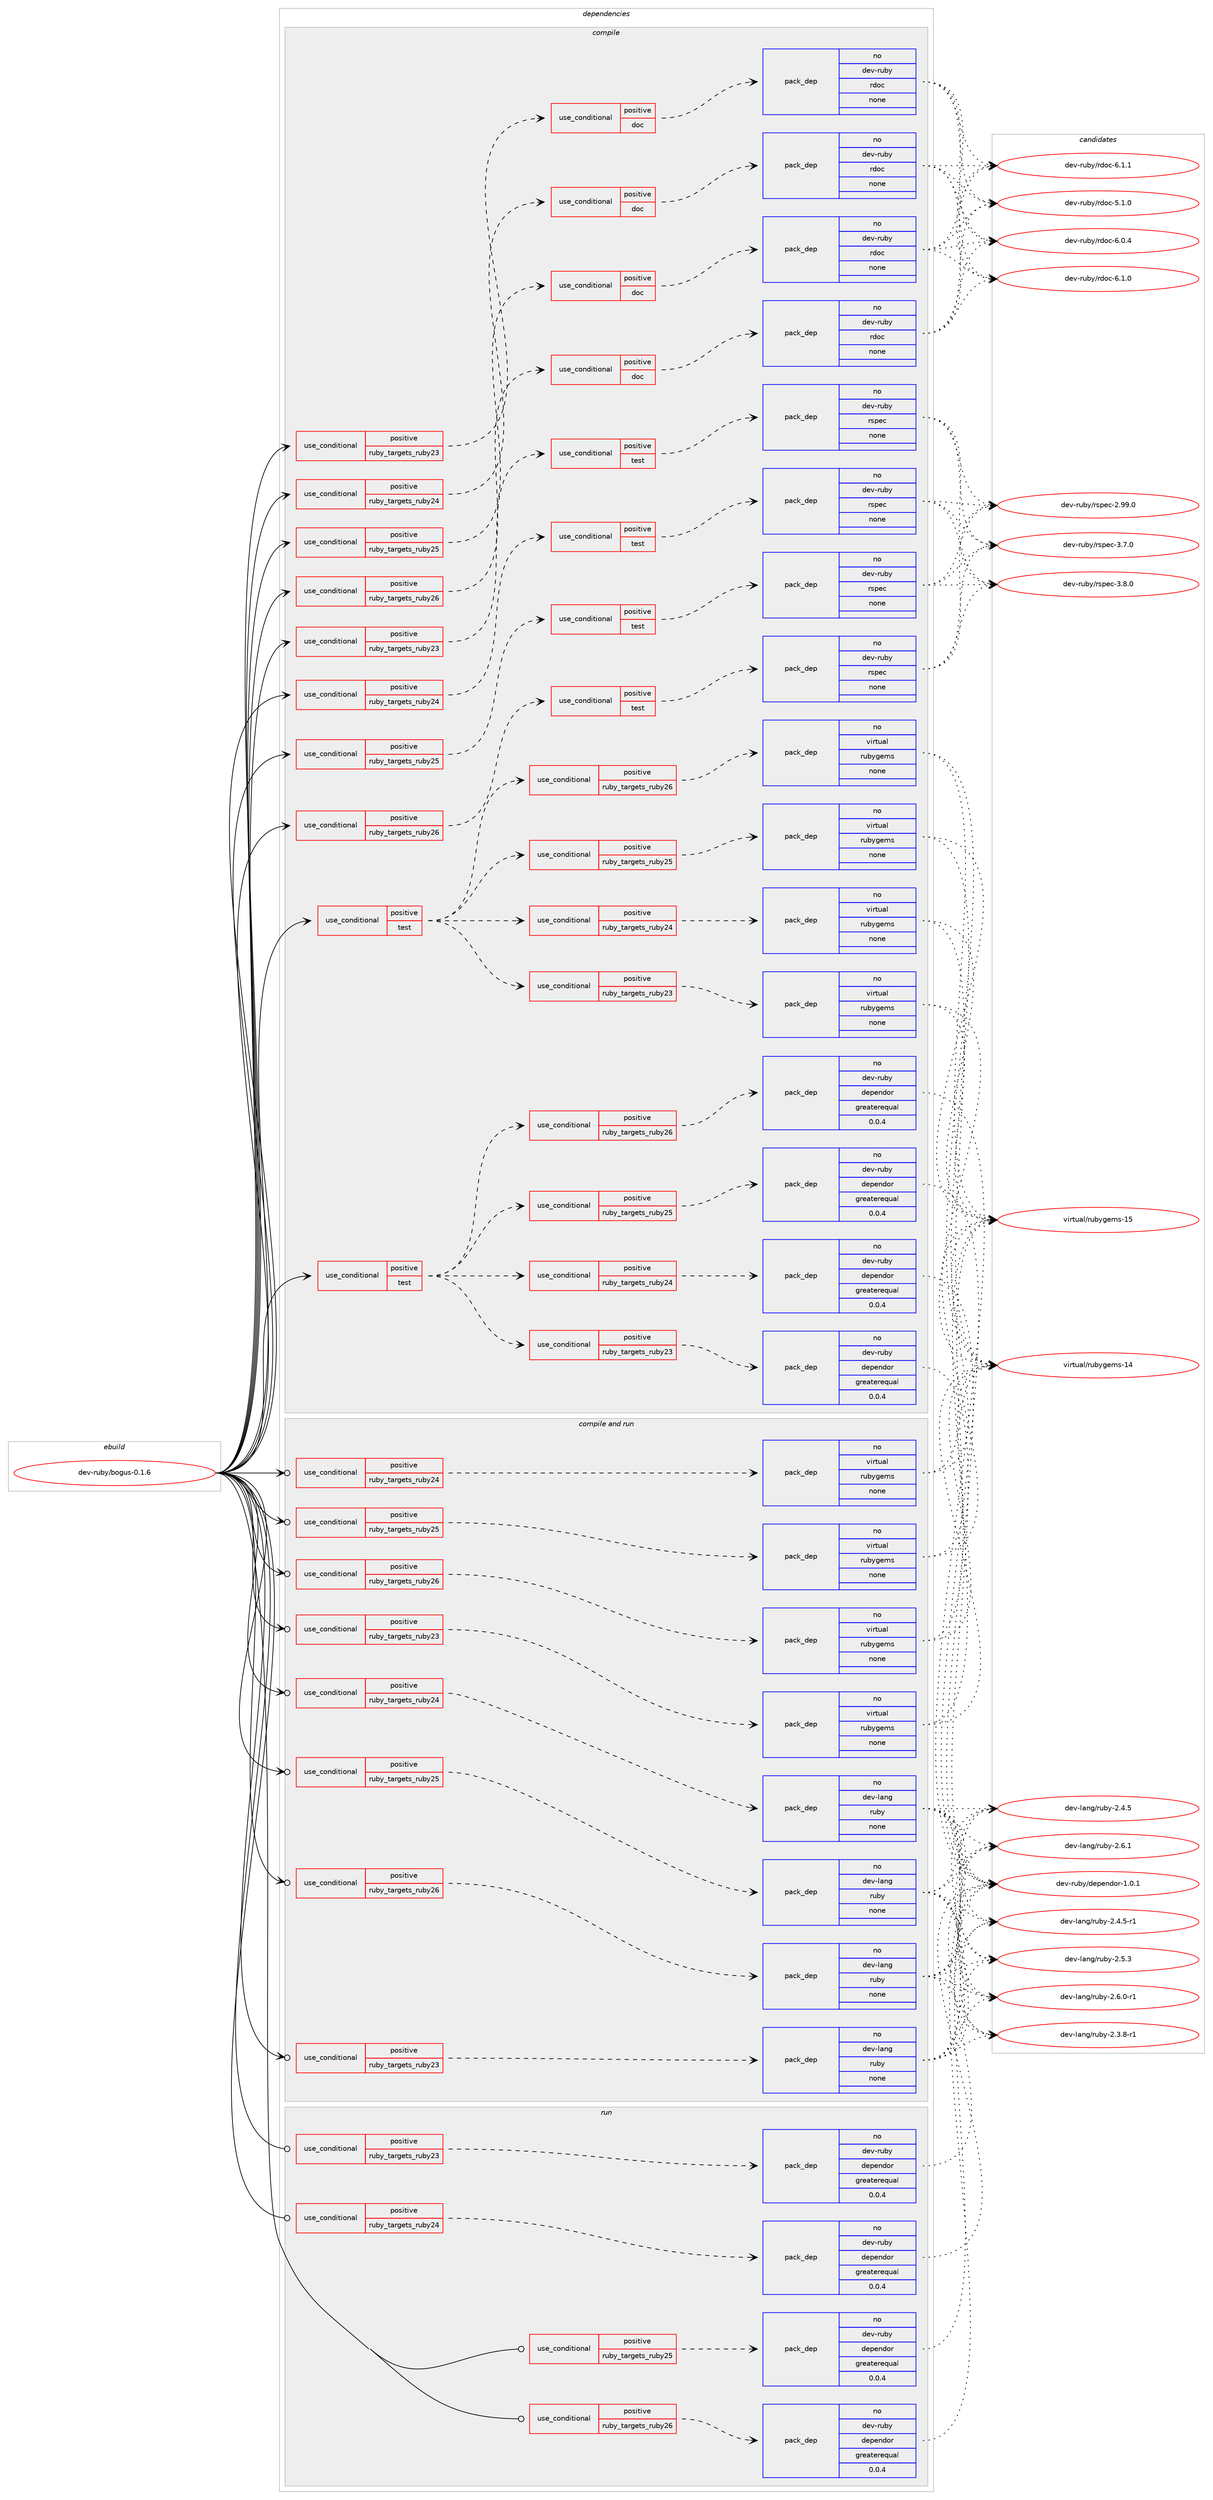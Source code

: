 digraph prolog {

# *************
# Graph options
# *************

newrank=true;
concentrate=true;
compound=true;
graph [rankdir=LR,fontname=Helvetica,fontsize=10,ranksep=1.5];#, ranksep=2.5, nodesep=0.2];
edge  [arrowhead=vee];
node  [fontname=Helvetica,fontsize=10];

# **********
# The ebuild
# **********

subgraph cluster_leftcol {
color=gray;
rank=same;
label=<<i>ebuild</i>>;
id [label="dev-ruby/bogus-0.1.6", color=red, width=4, href="../dev-ruby/bogus-0.1.6.svg"];
}

# ****************
# The dependencies
# ****************

subgraph cluster_midcol {
color=gray;
label=<<i>dependencies</i>>;
subgraph cluster_compile {
fillcolor="#eeeeee";
style=filled;
label=<<i>compile</i>>;
subgraph cond395078 {
dependency1484169 [label=<<TABLE BORDER="0" CELLBORDER="1" CELLSPACING="0" CELLPADDING="4"><TR><TD ROWSPAN="3" CELLPADDING="10">use_conditional</TD></TR><TR><TD>positive</TD></TR><TR><TD>ruby_targets_ruby23</TD></TR></TABLE>>, shape=none, color=red];
subgraph cond395079 {
dependency1484170 [label=<<TABLE BORDER="0" CELLBORDER="1" CELLSPACING="0" CELLPADDING="4"><TR><TD ROWSPAN="3" CELLPADDING="10">use_conditional</TD></TR><TR><TD>positive</TD></TR><TR><TD>doc</TD></TR></TABLE>>, shape=none, color=red];
subgraph pack1065659 {
dependency1484171 [label=<<TABLE BORDER="0" CELLBORDER="1" CELLSPACING="0" CELLPADDING="4" WIDTH="220"><TR><TD ROWSPAN="6" CELLPADDING="30">pack_dep</TD></TR><TR><TD WIDTH="110">no</TD></TR><TR><TD>dev-ruby</TD></TR><TR><TD>rdoc</TD></TR><TR><TD>none</TD></TR><TR><TD></TD></TR></TABLE>>, shape=none, color=blue];
}
dependency1484170:e -> dependency1484171:w [weight=20,style="dashed",arrowhead="vee"];
}
dependency1484169:e -> dependency1484170:w [weight=20,style="dashed",arrowhead="vee"];
}
id:e -> dependency1484169:w [weight=20,style="solid",arrowhead="vee"];
subgraph cond395080 {
dependency1484172 [label=<<TABLE BORDER="0" CELLBORDER="1" CELLSPACING="0" CELLPADDING="4"><TR><TD ROWSPAN="3" CELLPADDING="10">use_conditional</TD></TR><TR><TD>positive</TD></TR><TR><TD>ruby_targets_ruby23</TD></TR></TABLE>>, shape=none, color=red];
subgraph cond395081 {
dependency1484173 [label=<<TABLE BORDER="0" CELLBORDER="1" CELLSPACING="0" CELLPADDING="4"><TR><TD ROWSPAN="3" CELLPADDING="10">use_conditional</TD></TR><TR><TD>positive</TD></TR><TR><TD>test</TD></TR></TABLE>>, shape=none, color=red];
subgraph pack1065660 {
dependency1484174 [label=<<TABLE BORDER="0" CELLBORDER="1" CELLSPACING="0" CELLPADDING="4" WIDTH="220"><TR><TD ROWSPAN="6" CELLPADDING="30">pack_dep</TD></TR><TR><TD WIDTH="110">no</TD></TR><TR><TD>dev-ruby</TD></TR><TR><TD>rspec</TD></TR><TR><TD>none</TD></TR><TR><TD></TD></TR></TABLE>>, shape=none, color=blue];
}
dependency1484173:e -> dependency1484174:w [weight=20,style="dashed",arrowhead="vee"];
}
dependency1484172:e -> dependency1484173:w [weight=20,style="dashed",arrowhead="vee"];
}
id:e -> dependency1484172:w [weight=20,style="solid",arrowhead="vee"];
subgraph cond395082 {
dependency1484175 [label=<<TABLE BORDER="0" CELLBORDER="1" CELLSPACING="0" CELLPADDING="4"><TR><TD ROWSPAN="3" CELLPADDING="10">use_conditional</TD></TR><TR><TD>positive</TD></TR><TR><TD>ruby_targets_ruby24</TD></TR></TABLE>>, shape=none, color=red];
subgraph cond395083 {
dependency1484176 [label=<<TABLE BORDER="0" CELLBORDER="1" CELLSPACING="0" CELLPADDING="4"><TR><TD ROWSPAN="3" CELLPADDING="10">use_conditional</TD></TR><TR><TD>positive</TD></TR><TR><TD>doc</TD></TR></TABLE>>, shape=none, color=red];
subgraph pack1065661 {
dependency1484177 [label=<<TABLE BORDER="0" CELLBORDER="1" CELLSPACING="0" CELLPADDING="4" WIDTH="220"><TR><TD ROWSPAN="6" CELLPADDING="30">pack_dep</TD></TR><TR><TD WIDTH="110">no</TD></TR><TR><TD>dev-ruby</TD></TR><TR><TD>rdoc</TD></TR><TR><TD>none</TD></TR><TR><TD></TD></TR></TABLE>>, shape=none, color=blue];
}
dependency1484176:e -> dependency1484177:w [weight=20,style="dashed",arrowhead="vee"];
}
dependency1484175:e -> dependency1484176:w [weight=20,style="dashed",arrowhead="vee"];
}
id:e -> dependency1484175:w [weight=20,style="solid",arrowhead="vee"];
subgraph cond395084 {
dependency1484178 [label=<<TABLE BORDER="0" CELLBORDER="1" CELLSPACING="0" CELLPADDING="4"><TR><TD ROWSPAN="3" CELLPADDING="10">use_conditional</TD></TR><TR><TD>positive</TD></TR><TR><TD>ruby_targets_ruby24</TD></TR></TABLE>>, shape=none, color=red];
subgraph cond395085 {
dependency1484179 [label=<<TABLE BORDER="0" CELLBORDER="1" CELLSPACING="0" CELLPADDING="4"><TR><TD ROWSPAN="3" CELLPADDING="10">use_conditional</TD></TR><TR><TD>positive</TD></TR><TR><TD>test</TD></TR></TABLE>>, shape=none, color=red];
subgraph pack1065662 {
dependency1484180 [label=<<TABLE BORDER="0" CELLBORDER="1" CELLSPACING="0" CELLPADDING="4" WIDTH="220"><TR><TD ROWSPAN="6" CELLPADDING="30">pack_dep</TD></TR><TR><TD WIDTH="110">no</TD></TR><TR><TD>dev-ruby</TD></TR><TR><TD>rspec</TD></TR><TR><TD>none</TD></TR><TR><TD></TD></TR></TABLE>>, shape=none, color=blue];
}
dependency1484179:e -> dependency1484180:w [weight=20,style="dashed",arrowhead="vee"];
}
dependency1484178:e -> dependency1484179:w [weight=20,style="dashed",arrowhead="vee"];
}
id:e -> dependency1484178:w [weight=20,style="solid",arrowhead="vee"];
subgraph cond395086 {
dependency1484181 [label=<<TABLE BORDER="0" CELLBORDER="1" CELLSPACING="0" CELLPADDING="4"><TR><TD ROWSPAN="3" CELLPADDING="10">use_conditional</TD></TR><TR><TD>positive</TD></TR><TR><TD>ruby_targets_ruby25</TD></TR></TABLE>>, shape=none, color=red];
subgraph cond395087 {
dependency1484182 [label=<<TABLE BORDER="0" CELLBORDER="1" CELLSPACING="0" CELLPADDING="4"><TR><TD ROWSPAN="3" CELLPADDING="10">use_conditional</TD></TR><TR><TD>positive</TD></TR><TR><TD>doc</TD></TR></TABLE>>, shape=none, color=red];
subgraph pack1065663 {
dependency1484183 [label=<<TABLE BORDER="0" CELLBORDER="1" CELLSPACING="0" CELLPADDING="4" WIDTH="220"><TR><TD ROWSPAN="6" CELLPADDING="30">pack_dep</TD></TR><TR><TD WIDTH="110">no</TD></TR><TR><TD>dev-ruby</TD></TR><TR><TD>rdoc</TD></TR><TR><TD>none</TD></TR><TR><TD></TD></TR></TABLE>>, shape=none, color=blue];
}
dependency1484182:e -> dependency1484183:w [weight=20,style="dashed",arrowhead="vee"];
}
dependency1484181:e -> dependency1484182:w [weight=20,style="dashed",arrowhead="vee"];
}
id:e -> dependency1484181:w [weight=20,style="solid",arrowhead="vee"];
subgraph cond395088 {
dependency1484184 [label=<<TABLE BORDER="0" CELLBORDER="1" CELLSPACING="0" CELLPADDING="4"><TR><TD ROWSPAN="3" CELLPADDING="10">use_conditional</TD></TR><TR><TD>positive</TD></TR><TR><TD>ruby_targets_ruby25</TD></TR></TABLE>>, shape=none, color=red];
subgraph cond395089 {
dependency1484185 [label=<<TABLE BORDER="0" CELLBORDER="1" CELLSPACING="0" CELLPADDING="4"><TR><TD ROWSPAN="3" CELLPADDING="10">use_conditional</TD></TR><TR><TD>positive</TD></TR><TR><TD>test</TD></TR></TABLE>>, shape=none, color=red];
subgraph pack1065664 {
dependency1484186 [label=<<TABLE BORDER="0" CELLBORDER="1" CELLSPACING="0" CELLPADDING="4" WIDTH="220"><TR><TD ROWSPAN="6" CELLPADDING="30">pack_dep</TD></TR><TR><TD WIDTH="110">no</TD></TR><TR><TD>dev-ruby</TD></TR><TR><TD>rspec</TD></TR><TR><TD>none</TD></TR><TR><TD></TD></TR></TABLE>>, shape=none, color=blue];
}
dependency1484185:e -> dependency1484186:w [weight=20,style="dashed",arrowhead="vee"];
}
dependency1484184:e -> dependency1484185:w [weight=20,style="dashed",arrowhead="vee"];
}
id:e -> dependency1484184:w [weight=20,style="solid",arrowhead="vee"];
subgraph cond395090 {
dependency1484187 [label=<<TABLE BORDER="0" CELLBORDER="1" CELLSPACING="0" CELLPADDING="4"><TR><TD ROWSPAN="3" CELLPADDING="10">use_conditional</TD></TR><TR><TD>positive</TD></TR><TR><TD>ruby_targets_ruby26</TD></TR></TABLE>>, shape=none, color=red];
subgraph cond395091 {
dependency1484188 [label=<<TABLE BORDER="0" CELLBORDER="1" CELLSPACING="0" CELLPADDING="4"><TR><TD ROWSPAN="3" CELLPADDING="10">use_conditional</TD></TR><TR><TD>positive</TD></TR><TR><TD>doc</TD></TR></TABLE>>, shape=none, color=red];
subgraph pack1065665 {
dependency1484189 [label=<<TABLE BORDER="0" CELLBORDER="1" CELLSPACING="0" CELLPADDING="4" WIDTH="220"><TR><TD ROWSPAN="6" CELLPADDING="30">pack_dep</TD></TR><TR><TD WIDTH="110">no</TD></TR><TR><TD>dev-ruby</TD></TR><TR><TD>rdoc</TD></TR><TR><TD>none</TD></TR><TR><TD></TD></TR></TABLE>>, shape=none, color=blue];
}
dependency1484188:e -> dependency1484189:w [weight=20,style="dashed",arrowhead="vee"];
}
dependency1484187:e -> dependency1484188:w [weight=20,style="dashed",arrowhead="vee"];
}
id:e -> dependency1484187:w [weight=20,style="solid",arrowhead="vee"];
subgraph cond395092 {
dependency1484190 [label=<<TABLE BORDER="0" CELLBORDER="1" CELLSPACING="0" CELLPADDING="4"><TR><TD ROWSPAN="3" CELLPADDING="10">use_conditional</TD></TR><TR><TD>positive</TD></TR><TR><TD>ruby_targets_ruby26</TD></TR></TABLE>>, shape=none, color=red];
subgraph cond395093 {
dependency1484191 [label=<<TABLE BORDER="0" CELLBORDER="1" CELLSPACING="0" CELLPADDING="4"><TR><TD ROWSPAN="3" CELLPADDING="10">use_conditional</TD></TR><TR><TD>positive</TD></TR><TR><TD>test</TD></TR></TABLE>>, shape=none, color=red];
subgraph pack1065666 {
dependency1484192 [label=<<TABLE BORDER="0" CELLBORDER="1" CELLSPACING="0" CELLPADDING="4" WIDTH="220"><TR><TD ROWSPAN="6" CELLPADDING="30">pack_dep</TD></TR><TR><TD WIDTH="110">no</TD></TR><TR><TD>dev-ruby</TD></TR><TR><TD>rspec</TD></TR><TR><TD>none</TD></TR><TR><TD></TD></TR></TABLE>>, shape=none, color=blue];
}
dependency1484191:e -> dependency1484192:w [weight=20,style="dashed",arrowhead="vee"];
}
dependency1484190:e -> dependency1484191:w [weight=20,style="dashed",arrowhead="vee"];
}
id:e -> dependency1484190:w [weight=20,style="solid",arrowhead="vee"];
subgraph cond395094 {
dependency1484193 [label=<<TABLE BORDER="0" CELLBORDER="1" CELLSPACING="0" CELLPADDING="4"><TR><TD ROWSPAN="3" CELLPADDING="10">use_conditional</TD></TR><TR><TD>positive</TD></TR><TR><TD>test</TD></TR></TABLE>>, shape=none, color=red];
subgraph cond395095 {
dependency1484194 [label=<<TABLE BORDER="0" CELLBORDER="1" CELLSPACING="0" CELLPADDING="4"><TR><TD ROWSPAN="3" CELLPADDING="10">use_conditional</TD></TR><TR><TD>positive</TD></TR><TR><TD>ruby_targets_ruby23</TD></TR></TABLE>>, shape=none, color=red];
subgraph pack1065667 {
dependency1484195 [label=<<TABLE BORDER="0" CELLBORDER="1" CELLSPACING="0" CELLPADDING="4" WIDTH="220"><TR><TD ROWSPAN="6" CELLPADDING="30">pack_dep</TD></TR><TR><TD WIDTH="110">no</TD></TR><TR><TD>dev-ruby</TD></TR><TR><TD>dependor</TD></TR><TR><TD>greaterequal</TD></TR><TR><TD>0.0.4</TD></TR></TABLE>>, shape=none, color=blue];
}
dependency1484194:e -> dependency1484195:w [weight=20,style="dashed",arrowhead="vee"];
}
dependency1484193:e -> dependency1484194:w [weight=20,style="dashed",arrowhead="vee"];
subgraph cond395096 {
dependency1484196 [label=<<TABLE BORDER="0" CELLBORDER="1" CELLSPACING="0" CELLPADDING="4"><TR><TD ROWSPAN="3" CELLPADDING="10">use_conditional</TD></TR><TR><TD>positive</TD></TR><TR><TD>ruby_targets_ruby24</TD></TR></TABLE>>, shape=none, color=red];
subgraph pack1065668 {
dependency1484197 [label=<<TABLE BORDER="0" CELLBORDER="1" CELLSPACING="0" CELLPADDING="4" WIDTH="220"><TR><TD ROWSPAN="6" CELLPADDING="30">pack_dep</TD></TR><TR><TD WIDTH="110">no</TD></TR><TR><TD>dev-ruby</TD></TR><TR><TD>dependor</TD></TR><TR><TD>greaterequal</TD></TR><TR><TD>0.0.4</TD></TR></TABLE>>, shape=none, color=blue];
}
dependency1484196:e -> dependency1484197:w [weight=20,style="dashed",arrowhead="vee"];
}
dependency1484193:e -> dependency1484196:w [weight=20,style="dashed",arrowhead="vee"];
subgraph cond395097 {
dependency1484198 [label=<<TABLE BORDER="0" CELLBORDER="1" CELLSPACING="0" CELLPADDING="4"><TR><TD ROWSPAN="3" CELLPADDING="10">use_conditional</TD></TR><TR><TD>positive</TD></TR><TR><TD>ruby_targets_ruby25</TD></TR></TABLE>>, shape=none, color=red];
subgraph pack1065669 {
dependency1484199 [label=<<TABLE BORDER="0" CELLBORDER="1" CELLSPACING="0" CELLPADDING="4" WIDTH="220"><TR><TD ROWSPAN="6" CELLPADDING="30">pack_dep</TD></TR><TR><TD WIDTH="110">no</TD></TR><TR><TD>dev-ruby</TD></TR><TR><TD>dependor</TD></TR><TR><TD>greaterequal</TD></TR><TR><TD>0.0.4</TD></TR></TABLE>>, shape=none, color=blue];
}
dependency1484198:e -> dependency1484199:w [weight=20,style="dashed",arrowhead="vee"];
}
dependency1484193:e -> dependency1484198:w [weight=20,style="dashed",arrowhead="vee"];
subgraph cond395098 {
dependency1484200 [label=<<TABLE BORDER="0" CELLBORDER="1" CELLSPACING="0" CELLPADDING="4"><TR><TD ROWSPAN="3" CELLPADDING="10">use_conditional</TD></TR><TR><TD>positive</TD></TR><TR><TD>ruby_targets_ruby26</TD></TR></TABLE>>, shape=none, color=red];
subgraph pack1065670 {
dependency1484201 [label=<<TABLE BORDER="0" CELLBORDER="1" CELLSPACING="0" CELLPADDING="4" WIDTH="220"><TR><TD ROWSPAN="6" CELLPADDING="30">pack_dep</TD></TR><TR><TD WIDTH="110">no</TD></TR><TR><TD>dev-ruby</TD></TR><TR><TD>dependor</TD></TR><TR><TD>greaterequal</TD></TR><TR><TD>0.0.4</TD></TR></TABLE>>, shape=none, color=blue];
}
dependency1484200:e -> dependency1484201:w [weight=20,style="dashed",arrowhead="vee"];
}
dependency1484193:e -> dependency1484200:w [weight=20,style="dashed",arrowhead="vee"];
}
id:e -> dependency1484193:w [weight=20,style="solid",arrowhead="vee"];
subgraph cond395099 {
dependency1484202 [label=<<TABLE BORDER="0" CELLBORDER="1" CELLSPACING="0" CELLPADDING="4"><TR><TD ROWSPAN="3" CELLPADDING="10">use_conditional</TD></TR><TR><TD>positive</TD></TR><TR><TD>test</TD></TR></TABLE>>, shape=none, color=red];
subgraph cond395100 {
dependency1484203 [label=<<TABLE BORDER="0" CELLBORDER="1" CELLSPACING="0" CELLPADDING="4"><TR><TD ROWSPAN="3" CELLPADDING="10">use_conditional</TD></TR><TR><TD>positive</TD></TR><TR><TD>ruby_targets_ruby23</TD></TR></TABLE>>, shape=none, color=red];
subgraph pack1065671 {
dependency1484204 [label=<<TABLE BORDER="0" CELLBORDER="1" CELLSPACING="0" CELLPADDING="4" WIDTH="220"><TR><TD ROWSPAN="6" CELLPADDING="30">pack_dep</TD></TR><TR><TD WIDTH="110">no</TD></TR><TR><TD>virtual</TD></TR><TR><TD>rubygems</TD></TR><TR><TD>none</TD></TR><TR><TD></TD></TR></TABLE>>, shape=none, color=blue];
}
dependency1484203:e -> dependency1484204:w [weight=20,style="dashed",arrowhead="vee"];
}
dependency1484202:e -> dependency1484203:w [weight=20,style="dashed",arrowhead="vee"];
subgraph cond395101 {
dependency1484205 [label=<<TABLE BORDER="0" CELLBORDER="1" CELLSPACING="0" CELLPADDING="4"><TR><TD ROWSPAN="3" CELLPADDING="10">use_conditional</TD></TR><TR><TD>positive</TD></TR><TR><TD>ruby_targets_ruby24</TD></TR></TABLE>>, shape=none, color=red];
subgraph pack1065672 {
dependency1484206 [label=<<TABLE BORDER="0" CELLBORDER="1" CELLSPACING="0" CELLPADDING="4" WIDTH="220"><TR><TD ROWSPAN="6" CELLPADDING="30">pack_dep</TD></TR><TR><TD WIDTH="110">no</TD></TR><TR><TD>virtual</TD></TR><TR><TD>rubygems</TD></TR><TR><TD>none</TD></TR><TR><TD></TD></TR></TABLE>>, shape=none, color=blue];
}
dependency1484205:e -> dependency1484206:w [weight=20,style="dashed",arrowhead="vee"];
}
dependency1484202:e -> dependency1484205:w [weight=20,style="dashed",arrowhead="vee"];
subgraph cond395102 {
dependency1484207 [label=<<TABLE BORDER="0" CELLBORDER="1" CELLSPACING="0" CELLPADDING="4"><TR><TD ROWSPAN="3" CELLPADDING="10">use_conditional</TD></TR><TR><TD>positive</TD></TR><TR><TD>ruby_targets_ruby25</TD></TR></TABLE>>, shape=none, color=red];
subgraph pack1065673 {
dependency1484208 [label=<<TABLE BORDER="0" CELLBORDER="1" CELLSPACING="0" CELLPADDING="4" WIDTH="220"><TR><TD ROWSPAN="6" CELLPADDING="30">pack_dep</TD></TR><TR><TD WIDTH="110">no</TD></TR><TR><TD>virtual</TD></TR><TR><TD>rubygems</TD></TR><TR><TD>none</TD></TR><TR><TD></TD></TR></TABLE>>, shape=none, color=blue];
}
dependency1484207:e -> dependency1484208:w [weight=20,style="dashed",arrowhead="vee"];
}
dependency1484202:e -> dependency1484207:w [weight=20,style="dashed",arrowhead="vee"];
subgraph cond395103 {
dependency1484209 [label=<<TABLE BORDER="0" CELLBORDER="1" CELLSPACING="0" CELLPADDING="4"><TR><TD ROWSPAN="3" CELLPADDING="10">use_conditional</TD></TR><TR><TD>positive</TD></TR><TR><TD>ruby_targets_ruby26</TD></TR></TABLE>>, shape=none, color=red];
subgraph pack1065674 {
dependency1484210 [label=<<TABLE BORDER="0" CELLBORDER="1" CELLSPACING="0" CELLPADDING="4" WIDTH="220"><TR><TD ROWSPAN="6" CELLPADDING="30">pack_dep</TD></TR><TR><TD WIDTH="110">no</TD></TR><TR><TD>virtual</TD></TR><TR><TD>rubygems</TD></TR><TR><TD>none</TD></TR><TR><TD></TD></TR></TABLE>>, shape=none, color=blue];
}
dependency1484209:e -> dependency1484210:w [weight=20,style="dashed",arrowhead="vee"];
}
dependency1484202:e -> dependency1484209:w [weight=20,style="dashed",arrowhead="vee"];
}
id:e -> dependency1484202:w [weight=20,style="solid",arrowhead="vee"];
}
subgraph cluster_compileandrun {
fillcolor="#eeeeee";
style=filled;
label=<<i>compile and run</i>>;
subgraph cond395104 {
dependency1484211 [label=<<TABLE BORDER="0" CELLBORDER="1" CELLSPACING="0" CELLPADDING="4"><TR><TD ROWSPAN="3" CELLPADDING="10">use_conditional</TD></TR><TR><TD>positive</TD></TR><TR><TD>ruby_targets_ruby23</TD></TR></TABLE>>, shape=none, color=red];
subgraph pack1065675 {
dependency1484212 [label=<<TABLE BORDER="0" CELLBORDER="1" CELLSPACING="0" CELLPADDING="4" WIDTH="220"><TR><TD ROWSPAN="6" CELLPADDING="30">pack_dep</TD></TR><TR><TD WIDTH="110">no</TD></TR><TR><TD>dev-lang</TD></TR><TR><TD>ruby</TD></TR><TR><TD>none</TD></TR><TR><TD></TD></TR></TABLE>>, shape=none, color=blue];
}
dependency1484211:e -> dependency1484212:w [weight=20,style="dashed",arrowhead="vee"];
}
id:e -> dependency1484211:w [weight=20,style="solid",arrowhead="odotvee"];
subgraph cond395105 {
dependency1484213 [label=<<TABLE BORDER="0" CELLBORDER="1" CELLSPACING="0" CELLPADDING="4"><TR><TD ROWSPAN="3" CELLPADDING="10">use_conditional</TD></TR><TR><TD>positive</TD></TR><TR><TD>ruby_targets_ruby23</TD></TR></TABLE>>, shape=none, color=red];
subgraph pack1065676 {
dependency1484214 [label=<<TABLE BORDER="0" CELLBORDER="1" CELLSPACING="0" CELLPADDING="4" WIDTH="220"><TR><TD ROWSPAN="6" CELLPADDING="30">pack_dep</TD></TR><TR><TD WIDTH="110">no</TD></TR><TR><TD>virtual</TD></TR><TR><TD>rubygems</TD></TR><TR><TD>none</TD></TR><TR><TD></TD></TR></TABLE>>, shape=none, color=blue];
}
dependency1484213:e -> dependency1484214:w [weight=20,style="dashed",arrowhead="vee"];
}
id:e -> dependency1484213:w [weight=20,style="solid",arrowhead="odotvee"];
subgraph cond395106 {
dependency1484215 [label=<<TABLE BORDER="0" CELLBORDER="1" CELLSPACING="0" CELLPADDING="4"><TR><TD ROWSPAN="3" CELLPADDING="10">use_conditional</TD></TR><TR><TD>positive</TD></TR><TR><TD>ruby_targets_ruby24</TD></TR></TABLE>>, shape=none, color=red];
subgraph pack1065677 {
dependency1484216 [label=<<TABLE BORDER="0" CELLBORDER="1" CELLSPACING="0" CELLPADDING="4" WIDTH="220"><TR><TD ROWSPAN="6" CELLPADDING="30">pack_dep</TD></TR><TR><TD WIDTH="110">no</TD></TR><TR><TD>dev-lang</TD></TR><TR><TD>ruby</TD></TR><TR><TD>none</TD></TR><TR><TD></TD></TR></TABLE>>, shape=none, color=blue];
}
dependency1484215:e -> dependency1484216:w [weight=20,style="dashed",arrowhead="vee"];
}
id:e -> dependency1484215:w [weight=20,style="solid",arrowhead="odotvee"];
subgraph cond395107 {
dependency1484217 [label=<<TABLE BORDER="0" CELLBORDER="1" CELLSPACING="0" CELLPADDING="4"><TR><TD ROWSPAN="3" CELLPADDING="10">use_conditional</TD></TR><TR><TD>positive</TD></TR><TR><TD>ruby_targets_ruby24</TD></TR></TABLE>>, shape=none, color=red];
subgraph pack1065678 {
dependency1484218 [label=<<TABLE BORDER="0" CELLBORDER="1" CELLSPACING="0" CELLPADDING="4" WIDTH="220"><TR><TD ROWSPAN="6" CELLPADDING="30">pack_dep</TD></TR><TR><TD WIDTH="110">no</TD></TR><TR><TD>virtual</TD></TR><TR><TD>rubygems</TD></TR><TR><TD>none</TD></TR><TR><TD></TD></TR></TABLE>>, shape=none, color=blue];
}
dependency1484217:e -> dependency1484218:w [weight=20,style="dashed",arrowhead="vee"];
}
id:e -> dependency1484217:w [weight=20,style="solid",arrowhead="odotvee"];
subgraph cond395108 {
dependency1484219 [label=<<TABLE BORDER="0" CELLBORDER="1" CELLSPACING="0" CELLPADDING="4"><TR><TD ROWSPAN="3" CELLPADDING="10">use_conditional</TD></TR><TR><TD>positive</TD></TR><TR><TD>ruby_targets_ruby25</TD></TR></TABLE>>, shape=none, color=red];
subgraph pack1065679 {
dependency1484220 [label=<<TABLE BORDER="0" CELLBORDER="1" CELLSPACING="0" CELLPADDING="4" WIDTH="220"><TR><TD ROWSPAN="6" CELLPADDING="30">pack_dep</TD></TR><TR><TD WIDTH="110">no</TD></TR><TR><TD>dev-lang</TD></TR><TR><TD>ruby</TD></TR><TR><TD>none</TD></TR><TR><TD></TD></TR></TABLE>>, shape=none, color=blue];
}
dependency1484219:e -> dependency1484220:w [weight=20,style="dashed",arrowhead="vee"];
}
id:e -> dependency1484219:w [weight=20,style="solid",arrowhead="odotvee"];
subgraph cond395109 {
dependency1484221 [label=<<TABLE BORDER="0" CELLBORDER="1" CELLSPACING="0" CELLPADDING="4"><TR><TD ROWSPAN="3" CELLPADDING="10">use_conditional</TD></TR><TR><TD>positive</TD></TR><TR><TD>ruby_targets_ruby25</TD></TR></TABLE>>, shape=none, color=red];
subgraph pack1065680 {
dependency1484222 [label=<<TABLE BORDER="0" CELLBORDER="1" CELLSPACING="0" CELLPADDING="4" WIDTH="220"><TR><TD ROWSPAN="6" CELLPADDING="30">pack_dep</TD></TR><TR><TD WIDTH="110">no</TD></TR><TR><TD>virtual</TD></TR><TR><TD>rubygems</TD></TR><TR><TD>none</TD></TR><TR><TD></TD></TR></TABLE>>, shape=none, color=blue];
}
dependency1484221:e -> dependency1484222:w [weight=20,style="dashed",arrowhead="vee"];
}
id:e -> dependency1484221:w [weight=20,style="solid",arrowhead="odotvee"];
subgraph cond395110 {
dependency1484223 [label=<<TABLE BORDER="0" CELLBORDER="1" CELLSPACING="0" CELLPADDING="4"><TR><TD ROWSPAN="3" CELLPADDING="10">use_conditional</TD></TR><TR><TD>positive</TD></TR><TR><TD>ruby_targets_ruby26</TD></TR></TABLE>>, shape=none, color=red];
subgraph pack1065681 {
dependency1484224 [label=<<TABLE BORDER="0" CELLBORDER="1" CELLSPACING="0" CELLPADDING="4" WIDTH="220"><TR><TD ROWSPAN="6" CELLPADDING="30">pack_dep</TD></TR><TR><TD WIDTH="110">no</TD></TR><TR><TD>dev-lang</TD></TR><TR><TD>ruby</TD></TR><TR><TD>none</TD></TR><TR><TD></TD></TR></TABLE>>, shape=none, color=blue];
}
dependency1484223:e -> dependency1484224:w [weight=20,style="dashed",arrowhead="vee"];
}
id:e -> dependency1484223:w [weight=20,style="solid",arrowhead="odotvee"];
subgraph cond395111 {
dependency1484225 [label=<<TABLE BORDER="0" CELLBORDER="1" CELLSPACING="0" CELLPADDING="4"><TR><TD ROWSPAN="3" CELLPADDING="10">use_conditional</TD></TR><TR><TD>positive</TD></TR><TR><TD>ruby_targets_ruby26</TD></TR></TABLE>>, shape=none, color=red];
subgraph pack1065682 {
dependency1484226 [label=<<TABLE BORDER="0" CELLBORDER="1" CELLSPACING="0" CELLPADDING="4" WIDTH="220"><TR><TD ROWSPAN="6" CELLPADDING="30">pack_dep</TD></TR><TR><TD WIDTH="110">no</TD></TR><TR><TD>virtual</TD></TR><TR><TD>rubygems</TD></TR><TR><TD>none</TD></TR><TR><TD></TD></TR></TABLE>>, shape=none, color=blue];
}
dependency1484225:e -> dependency1484226:w [weight=20,style="dashed",arrowhead="vee"];
}
id:e -> dependency1484225:w [weight=20,style="solid",arrowhead="odotvee"];
}
subgraph cluster_run {
fillcolor="#eeeeee";
style=filled;
label=<<i>run</i>>;
subgraph cond395112 {
dependency1484227 [label=<<TABLE BORDER="0" CELLBORDER="1" CELLSPACING="0" CELLPADDING="4"><TR><TD ROWSPAN="3" CELLPADDING="10">use_conditional</TD></TR><TR><TD>positive</TD></TR><TR><TD>ruby_targets_ruby23</TD></TR></TABLE>>, shape=none, color=red];
subgraph pack1065683 {
dependency1484228 [label=<<TABLE BORDER="0" CELLBORDER="1" CELLSPACING="0" CELLPADDING="4" WIDTH="220"><TR><TD ROWSPAN="6" CELLPADDING="30">pack_dep</TD></TR><TR><TD WIDTH="110">no</TD></TR><TR><TD>dev-ruby</TD></TR><TR><TD>dependor</TD></TR><TR><TD>greaterequal</TD></TR><TR><TD>0.0.4</TD></TR></TABLE>>, shape=none, color=blue];
}
dependency1484227:e -> dependency1484228:w [weight=20,style="dashed",arrowhead="vee"];
}
id:e -> dependency1484227:w [weight=20,style="solid",arrowhead="odot"];
subgraph cond395113 {
dependency1484229 [label=<<TABLE BORDER="0" CELLBORDER="1" CELLSPACING="0" CELLPADDING="4"><TR><TD ROWSPAN="3" CELLPADDING="10">use_conditional</TD></TR><TR><TD>positive</TD></TR><TR><TD>ruby_targets_ruby24</TD></TR></TABLE>>, shape=none, color=red];
subgraph pack1065684 {
dependency1484230 [label=<<TABLE BORDER="0" CELLBORDER="1" CELLSPACING="0" CELLPADDING="4" WIDTH="220"><TR><TD ROWSPAN="6" CELLPADDING="30">pack_dep</TD></TR><TR><TD WIDTH="110">no</TD></TR><TR><TD>dev-ruby</TD></TR><TR><TD>dependor</TD></TR><TR><TD>greaterequal</TD></TR><TR><TD>0.0.4</TD></TR></TABLE>>, shape=none, color=blue];
}
dependency1484229:e -> dependency1484230:w [weight=20,style="dashed",arrowhead="vee"];
}
id:e -> dependency1484229:w [weight=20,style="solid",arrowhead="odot"];
subgraph cond395114 {
dependency1484231 [label=<<TABLE BORDER="0" CELLBORDER="1" CELLSPACING="0" CELLPADDING="4"><TR><TD ROWSPAN="3" CELLPADDING="10">use_conditional</TD></TR><TR><TD>positive</TD></TR><TR><TD>ruby_targets_ruby25</TD></TR></TABLE>>, shape=none, color=red];
subgraph pack1065685 {
dependency1484232 [label=<<TABLE BORDER="0" CELLBORDER="1" CELLSPACING="0" CELLPADDING="4" WIDTH="220"><TR><TD ROWSPAN="6" CELLPADDING="30">pack_dep</TD></TR><TR><TD WIDTH="110">no</TD></TR><TR><TD>dev-ruby</TD></TR><TR><TD>dependor</TD></TR><TR><TD>greaterequal</TD></TR><TR><TD>0.0.4</TD></TR></TABLE>>, shape=none, color=blue];
}
dependency1484231:e -> dependency1484232:w [weight=20,style="dashed",arrowhead="vee"];
}
id:e -> dependency1484231:w [weight=20,style="solid",arrowhead="odot"];
subgraph cond395115 {
dependency1484233 [label=<<TABLE BORDER="0" CELLBORDER="1" CELLSPACING="0" CELLPADDING="4"><TR><TD ROWSPAN="3" CELLPADDING="10">use_conditional</TD></TR><TR><TD>positive</TD></TR><TR><TD>ruby_targets_ruby26</TD></TR></TABLE>>, shape=none, color=red];
subgraph pack1065686 {
dependency1484234 [label=<<TABLE BORDER="0" CELLBORDER="1" CELLSPACING="0" CELLPADDING="4" WIDTH="220"><TR><TD ROWSPAN="6" CELLPADDING="30">pack_dep</TD></TR><TR><TD WIDTH="110">no</TD></TR><TR><TD>dev-ruby</TD></TR><TR><TD>dependor</TD></TR><TR><TD>greaterequal</TD></TR><TR><TD>0.0.4</TD></TR></TABLE>>, shape=none, color=blue];
}
dependency1484233:e -> dependency1484234:w [weight=20,style="dashed",arrowhead="vee"];
}
id:e -> dependency1484233:w [weight=20,style="solid",arrowhead="odot"];
}
}

# **************
# The candidates
# **************

subgraph cluster_choices {
rank=same;
color=gray;
label=<<i>candidates</i>>;

subgraph choice1065659 {
color=black;
nodesep=1;
choice10010111845114117981214711410011199455346494648 [label="dev-ruby/rdoc-5.1.0", color=red, width=4,href="../dev-ruby/rdoc-5.1.0.svg"];
choice10010111845114117981214711410011199455446484652 [label="dev-ruby/rdoc-6.0.4", color=red, width=4,href="../dev-ruby/rdoc-6.0.4.svg"];
choice10010111845114117981214711410011199455446494648 [label="dev-ruby/rdoc-6.1.0", color=red, width=4,href="../dev-ruby/rdoc-6.1.0.svg"];
choice10010111845114117981214711410011199455446494649 [label="dev-ruby/rdoc-6.1.1", color=red, width=4,href="../dev-ruby/rdoc-6.1.1.svg"];
dependency1484171:e -> choice10010111845114117981214711410011199455346494648:w [style=dotted,weight="100"];
dependency1484171:e -> choice10010111845114117981214711410011199455446484652:w [style=dotted,weight="100"];
dependency1484171:e -> choice10010111845114117981214711410011199455446494648:w [style=dotted,weight="100"];
dependency1484171:e -> choice10010111845114117981214711410011199455446494649:w [style=dotted,weight="100"];
}
subgraph choice1065660 {
color=black;
nodesep=1;
choice1001011184511411798121471141151121019945504657574648 [label="dev-ruby/rspec-2.99.0", color=red, width=4,href="../dev-ruby/rspec-2.99.0.svg"];
choice10010111845114117981214711411511210199455146554648 [label="dev-ruby/rspec-3.7.0", color=red, width=4,href="../dev-ruby/rspec-3.7.0.svg"];
choice10010111845114117981214711411511210199455146564648 [label="dev-ruby/rspec-3.8.0", color=red, width=4,href="../dev-ruby/rspec-3.8.0.svg"];
dependency1484174:e -> choice1001011184511411798121471141151121019945504657574648:w [style=dotted,weight="100"];
dependency1484174:e -> choice10010111845114117981214711411511210199455146554648:w [style=dotted,weight="100"];
dependency1484174:e -> choice10010111845114117981214711411511210199455146564648:w [style=dotted,weight="100"];
}
subgraph choice1065661 {
color=black;
nodesep=1;
choice10010111845114117981214711410011199455346494648 [label="dev-ruby/rdoc-5.1.0", color=red, width=4,href="../dev-ruby/rdoc-5.1.0.svg"];
choice10010111845114117981214711410011199455446484652 [label="dev-ruby/rdoc-6.0.4", color=red, width=4,href="../dev-ruby/rdoc-6.0.4.svg"];
choice10010111845114117981214711410011199455446494648 [label="dev-ruby/rdoc-6.1.0", color=red, width=4,href="../dev-ruby/rdoc-6.1.0.svg"];
choice10010111845114117981214711410011199455446494649 [label="dev-ruby/rdoc-6.1.1", color=red, width=4,href="../dev-ruby/rdoc-6.1.1.svg"];
dependency1484177:e -> choice10010111845114117981214711410011199455346494648:w [style=dotted,weight="100"];
dependency1484177:e -> choice10010111845114117981214711410011199455446484652:w [style=dotted,weight="100"];
dependency1484177:e -> choice10010111845114117981214711410011199455446494648:w [style=dotted,weight="100"];
dependency1484177:e -> choice10010111845114117981214711410011199455446494649:w [style=dotted,weight="100"];
}
subgraph choice1065662 {
color=black;
nodesep=1;
choice1001011184511411798121471141151121019945504657574648 [label="dev-ruby/rspec-2.99.0", color=red, width=4,href="../dev-ruby/rspec-2.99.0.svg"];
choice10010111845114117981214711411511210199455146554648 [label="dev-ruby/rspec-3.7.0", color=red, width=4,href="../dev-ruby/rspec-3.7.0.svg"];
choice10010111845114117981214711411511210199455146564648 [label="dev-ruby/rspec-3.8.0", color=red, width=4,href="../dev-ruby/rspec-3.8.0.svg"];
dependency1484180:e -> choice1001011184511411798121471141151121019945504657574648:w [style=dotted,weight="100"];
dependency1484180:e -> choice10010111845114117981214711411511210199455146554648:w [style=dotted,weight="100"];
dependency1484180:e -> choice10010111845114117981214711411511210199455146564648:w [style=dotted,weight="100"];
}
subgraph choice1065663 {
color=black;
nodesep=1;
choice10010111845114117981214711410011199455346494648 [label="dev-ruby/rdoc-5.1.0", color=red, width=4,href="../dev-ruby/rdoc-5.1.0.svg"];
choice10010111845114117981214711410011199455446484652 [label="dev-ruby/rdoc-6.0.4", color=red, width=4,href="../dev-ruby/rdoc-6.0.4.svg"];
choice10010111845114117981214711410011199455446494648 [label="dev-ruby/rdoc-6.1.0", color=red, width=4,href="../dev-ruby/rdoc-6.1.0.svg"];
choice10010111845114117981214711410011199455446494649 [label="dev-ruby/rdoc-6.1.1", color=red, width=4,href="../dev-ruby/rdoc-6.1.1.svg"];
dependency1484183:e -> choice10010111845114117981214711410011199455346494648:w [style=dotted,weight="100"];
dependency1484183:e -> choice10010111845114117981214711410011199455446484652:w [style=dotted,weight="100"];
dependency1484183:e -> choice10010111845114117981214711410011199455446494648:w [style=dotted,weight="100"];
dependency1484183:e -> choice10010111845114117981214711410011199455446494649:w [style=dotted,weight="100"];
}
subgraph choice1065664 {
color=black;
nodesep=1;
choice1001011184511411798121471141151121019945504657574648 [label="dev-ruby/rspec-2.99.0", color=red, width=4,href="../dev-ruby/rspec-2.99.0.svg"];
choice10010111845114117981214711411511210199455146554648 [label="dev-ruby/rspec-3.7.0", color=red, width=4,href="../dev-ruby/rspec-3.7.0.svg"];
choice10010111845114117981214711411511210199455146564648 [label="dev-ruby/rspec-3.8.0", color=red, width=4,href="../dev-ruby/rspec-3.8.0.svg"];
dependency1484186:e -> choice1001011184511411798121471141151121019945504657574648:w [style=dotted,weight="100"];
dependency1484186:e -> choice10010111845114117981214711411511210199455146554648:w [style=dotted,weight="100"];
dependency1484186:e -> choice10010111845114117981214711411511210199455146564648:w [style=dotted,weight="100"];
}
subgraph choice1065665 {
color=black;
nodesep=1;
choice10010111845114117981214711410011199455346494648 [label="dev-ruby/rdoc-5.1.0", color=red, width=4,href="../dev-ruby/rdoc-5.1.0.svg"];
choice10010111845114117981214711410011199455446484652 [label="dev-ruby/rdoc-6.0.4", color=red, width=4,href="../dev-ruby/rdoc-6.0.4.svg"];
choice10010111845114117981214711410011199455446494648 [label="dev-ruby/rdoc-6.1.0", color=red, width=4,href="../dev-ruby/rdoc-6.1.0.svg"];
choice10010111845114117981214711410011199455446494649 [label="dev-ruby/rdoc-6.1.1", color=red, width=4,href="../dev-ruby/rdoc-6.1.1.svg"];
dependency1484189:e -> choice10010111845114117981214711410011199455346494648:w [style=dotted,weight="100"];
dependency1484189:e -> choice10010111845114117981214711410011199455446484652:w [style=dotted,weight="100"];
dependency1484189:e -> choice10010111845114117981214711410011199455446494648:w [style=dotted,weight="100"];
dependency1484189:e -> choice10010111845114117981214711410011199455446494649:w [style=dotted,weight="100"];
}
subgraph choice1065666 {
color=black;
nodesep=1;
choice1001011184511411798121471141151121019945504657574648 [label="dev-ruby/rspec-2.99.0", color=red, width=4,href="../dev-ruby/rspec-2.99.0.svg"];
choice10010111845114117981214711411511210199455146554648 [label="dev-ruby/rspec-3.7.0", color=red, width=4,href="../dev-ruby/rspec-3.7.0.svg"];
choice10010111845114117981214711411511210199455146564648 [label="dev-ruby/rspec-3.8.0", color=red, width=4,href="../dev-ruby/rspec-3.8.0.svg"];
dependency1484192:e -> choice1001011184511411798121471141151121019945504657574648:w [style=dotted,weight="100"];
dependency1484192:e -> choice10010111845114117981214711411511210199455146554648:w [style=dotted,weight="100"];
dependency1484192:e -> choice10010111845114117981214711411511210199455146564648:w [style=dotted,weight="100"];
}
subgraph choice1065667 {
color=black;
nodesep=1;
choice100101118451141179812147100101112101110100111114454946484649 [label="dev-ruby/dependor-1.0.1", color=red, width=4,href="../dev-ruby/dependor-1.0.1.svg"];
dependency1484195:e -> choice100101118451141179812147100101112101110100111114454946484649:w [style=dotted,weight="100"];
}
subgraph choice1065668 {
color=black;
nodesep=1;
choice100101118451141179812147100101112101110100111114454946484649 [label="dev-ruby/dependor-1.0.1", color=red, width=4,href="../dev-ruby/dependor-1.0.1.svg"];
dependency1484197:e -> choice100101118451141179812147100101112101110100111114454946484649:w [style=dotted,weight="100"];
}
subgraph choice1065669 {
color=black;
nodesep=1;
choice100101118451141179812147100101112101110100111114454946484649 [label="dev-ruby/dependor-1.0.1", color=red, width=4,href="../dev-ruby/dependor-1.0.1.svg"];
dependency1484199:e -> choice100101118451141179812147100101112101110100111114454946484649:w [style=dotted,weight="100"];
}
subgraph choice1065670 {
color=black;
nodesep=1;
choice100101118451141179812147100101112101110100111114454946484649 [label="dev-ruby/dependor-1.0.1", color=red, width=4,href="../dev-ruby/dependor-1.0.1.svg"];
dependency1484201:e -> choice100101118451141179812147100101112101110100111114454946484649:w [style=dotted,weight="100"];
}
subgraph choice1065671 {
color=black;
nodesep=1;
choice118105114116117971084711411798121103101109115454952 [label="virtual/rubygems-14", color=red, width=4,href="../virtual/rubygems-14.svg"];
choice118105114116117971084711411798121103101109115454953 [label="virtual/rubygems-15", color=red, width=4,href="../virtual/rubygems-15.svg"];
dependency1484204:e -> choice118105114116117971084711411798121103101109115454952:w [style=dotted,weight="100"];
dependency1484204:e -> choice118105114116117971084711411798121103101109115454953:w [style=dotted,weight="100"];
}
subgraph choice1065672 {
color=black;
nodesep=1;
choice118105114116117971084711411798121103101109115454952 [label="virtual/rubygems-14", color=red, width=4,href="../virtual/rubygems-14.svg"];
choice118105114116117971084711411798121103101109115454953 [label="virtual/rubygems-15", color=red, width=4,href="../virtual/rubygems-15.svg"];
dependency1484206:e -> choice118105114116117971084711411798121103101109115454952:w [style=dotted,weight="100"];
dependency1484206:e -> choice118105114116117971084711411798121103101109115454953:w [style=dotted,weight="100"];
}
subgraph choice1065673 {
color=black;
nodesep=1;
choice118105114116117971084711411798121103101109115454952 [label="virtual/rubygems-14", color=red, width=4,href="../virtual/rubygems-14.svg"];
choice118105114116117971084711411798121103101109115454953 [label="virtual/rubygems-15", color=red, width=4,href="../virtual/rubygems-15.svg"];
dependency1484208:e -> choice118105114116117971084711411798121103101109115454952:w [style=dotted,weight="100"];
dependency1484208:e -> choice118105114116117971084711411798121103101109115454953:w [style=dotted,weight="100"];
}
subgraph choice1065674 {
color=black;
nodesep=1;
choice118105114116117971084711411798121103101109115454952 [label="virtual/rubygems-14", color=red, width=4,href="../virtual/rubygems-14.svg"];
choice118105114116117971084711411798121103101109115454953 [label="virtual/rubygems-15", color=red, width=4,href="../virtual/rubygems-15.svg"];
dependency1484210:e -> choice118105114116117971084711411798121103101109115454952:w [style=dotted,weight="100"];
dependency1484210:e -> choice118105114116117971084711411798121103101109115454953:w [style=dotted,weight="100"];
}
subgraph choice1065675 {
color=black;
nodesep=1;
choice100101118451089711010347114117981214550465146564511449 [label="dev-lang/ruby-2.3.8-r1", color=red, width=4,href="../dev-lang/ruby-2.3.8-r1.svg"];
choice10010111845108971101034711411798121455046524653 [label="dev-lang/ruby-2.4.5", color=red, width=4,href="../dev-lang/ruby-2.4.5.svg"];
choice100101118451089711010347114117981214550465246534511449 [label="dev-lang/ruby-2.4.5-r1", color=red, width=4,href="../dev-lang/ruby-2.4.5-r1.svg"];
choice10010111845108971101034711411798121455046534651 [label="dev-lang/ruby-2.5.3", color=red, width=4,href="../dev-lang/ruby-2.5.3.svg"];
choice100101118451089711010347114117981214550465446484511449 [label="dev-lang/ruby-2.6.0-r1", color=red, width=4,href="../dev-lang/ruby-2.6.0-r1.svg"];
choice10010111845108971101034711411798121455046544649 [label="dev-lang/ruby-2.6.1", color=red, width=4,href="../dev-lang/ruby-2.6.1.svg"];
dependency1484212:e -> choice100101118451089711010347114117981214550465146564511449:w [style=dotted,weight="100"];
dependency1484212:e -> choice10010111845108971101034711411798121455046524653:w [style=dotted,weight="100"];
dependency1484212:e -> choice100101118451089711010347114117981214550465246534511449:w [style=dotted,weight="100"];
dependency1484212:e -> choice10010111845108971101034711411798121455046534651:w [style=dotted,weight="100"];
dependency1484212:e -> choice100101118451089711010347114117981214550465446484511449:w [style=dotted,weight="100"];
dependency1484212:e -> choice10010111845108971101034711411798121455046544649:w [style=dotted,weight="100"];
}
subgraph choice1065676 {
color=black;
nodesep=1;
choice118105114116117971084711411798121103101109115454952 [label="virtual/rubygems-14", color=red, width=4,href="../virtual/rubygems-14.svg"];
choice118105114116117971084711411798121103101109115454953 [label="virtual/rubygems-15", color=red, width=4,href="../virtual/rubygems-15.svg"];
dependency1484214:e -> choice118105114116117971084711411798121103101109115454952:w [style=dotted,weight="100"];
dependency1484214:e -> choice118105114116117971084711411798121103101109115454953:w [style=dotted,weight="100"];
}
subgraph choice1065677 {
color=black;
nodesep=1;
choice100101118451089711010347114117981214550465146564511449 [label="dev-lang/ruby-2.3.8-r1", color=red, width=4,href="../dev-lang/ruby-2.3.8-r1.svg"];
choice10010111845108971101034711411798121455046524653 [label="dev-lang/ruby-2.4.5", color=red, width=4,href="../dev-lang/ruby-2.4.5.svg"];
choice100101118451089711010347114117981214550465246534511449 [label="dev-lang/ruby-2.4.5-r1", color=red, width=4,href="../dev-lang/ruby-2.4.5-r1.svg"];
choice10010111845108971101034711411798121455046534651 [label="dev-lang/ruby-2.5.3", color=red, width=4,href="../dev-lang/ruby-2.5.3.svg"];
choice100101118451089711010347114117981214550465446484511449 [label="dev-lang/ruby-2.6.0-r1", color=red, width=4,href="../dev-lang/ruby-2.6.0-r1.svg"];
choice10010111845108971101034711411798121455046544649 [label="dev-lang/ruby-2.6.1", color=red, width=4,href="../dev-lang/ruby-2.6.1.svg"];
dependency1484216:e -> choice100101118451089711010347114117981214550465146564511449:w [style=dotted,weight="100"];
dependency1484216:e -> choice10010111845108971101034711411798121455046524653:w [style=dotted,weight="100"];
dependency1484216:e -> choice100101118451089711010347114117981214550465246534511449:w [style=dotted,weight="100"];
dependency1484216:e -> choice10010111845108971101034711411798121455046534651:w [style=dotted,weight="100"];
dependency1484216:e -> choice100101118451089711010347114117981214550465446484511449:w [style=dotted,weight="100"];
dependency1484216:e -> choice10010111845108971101034711411798121455046544649:w [style=dotted,weight="100"];
}
subgraph choice1065678 {
color=black;
nodesep=1;
choice118105114116117971084711411798121103101109115454952 [label="virtual/rubygems-14", color=red, width=4,href="../virtual/rubygems-14.svg"];
choice118105114116117971084711411798121103101109115454953 [label="virtual/rubygems-15", color=red, width=4,href="../virtual/rubygems-15.svg"];
dependency1484218:e -> choice118105114116117971084711411798121103101109115454952:w [style=dotted,weight="100"];
dependency1484218:e -> choice118105114116117971084711411798121103101109115454953:w [style=dotted,weight="100"];
}
subgraph choice1065679 {
color=black;
nodesep=1;
choice100101118451089711010347114117981214550465146564511449 [label="dev-lang/ruby-2.3.8-r1", color=red, width=4,href="../dev-lang/ruby-2.3.8-r1.svg"];
choice10010111845108971101034711411798121455046524653 [label="dev-lang/ruby-2.4.5", color=red, width=4,href="../dev-lang/ruby-2.4.5.svg"];
choice100101118451089711010347114117981214550465246534511449 [label="dev-lang/ruby-2.4.5-r1", color=red, width=4,href="../dev-lang/ruby-2.4.5-r1.svg"];
choice10010111845108971101034711411798121455046534651 [label="dev-lang/ruby-2.5.3", color=red, width=4,href="../dev-lang/ruby-2.5.3.svg"];
choice100101118451089711010347114117981214550465446484511449 [label="dev-lang/ruby-2.6.0-r1", color=red, width=4,href="../dev-lang/ruby-2.6.0-r1.svg"];
choice10010111845108971101034711411798121455046544649 [label="dev-lang/ruby-2.6.1", color=red, width=4,href="../dev-lang/ruby-2.6.1.svg"];
dependency1484220:e -> choice100101118451089711010347114117981214550465146564511449:w [style=dotted,weight="100"];
dependency1484220:e -> choice10010111845108971101034711411798121455046524653:w [style=dotted,weight="100"];
dependency1484220:e -> choice100101118451089711010347114117981214550465246534511449:w [style=dotted,weight="100"];
dependency1484220:e -> choice10010111845108971101034711411798121455046534651:w [style=dotted,weight="100"];
dependency1484220:e -> choice100101118451089711010347114117981214550465446484511449:w [style=dotted,weight="100"];
dependency1484220:e -> choice10010111845108971101034711411798121455046544649:w [style=dotted,weight="100"];
}
subgraph choice1065680 {
color=black;
nodesep=1;
choice118105114116117971084711411798121103101109115454952 [label="virtual/rubygems-14", color=red, width=4,href="../virtual/rubygems-14.svg"];
choice118105114116117971084711411798121103101109115454953 [label="virtual/rubygems-15", color=red, width=4,href="../virtual/rubygems-15.svg"];
dependency1484222:e -> choice118105114116117971084711411798121103101109115454952:w [style=dotted,weight="100"];
dependency1484222:e -> choice118105114116117971084711411798121103101109115454953:w [style=dotted,weight="100"];
}
subgraph choice1065681 {
color=black;
nodesep=1;
choice100101118451089711010347114117981214550465146564511449 [label="dev-lang/ruby-2.3.8-r1", color=red, width=4,href="../dev-lang/ruby-2.3.8-r1.svg"];
choice10010111845108971101034711411798121455046524653 [label="dev-lang/ruby-2.4.5", color=red, width=4,href="../dev-lang/ruby-2.4.5.svg"];
choice100101118451089711010347114117981214550465246534511449 [label="dev-lang/ruby-2.4.5-r1", color=red, width=4,href="../dev-lang/ruby-2.4.5-r1.svg"];
choice10010111845108971101034711411798121455046534651 [label="dev-lang/ruby-2.5.3", color=red, width=4,href="../dev-lang/ruby-2.5.3.svg"];
choice100101118451089711010347114117981214550465446484511449 [label="dev-lang/ruby-2.6.0-r1", color=red, width=4,href="../dev-lang/ruby-2.6.0-r1.svg"];
choice10010111845108971101034711411798121455046544649 [label="dev-lang/ruby-2.6.1", color=red, width=4,href="../dev-lang/ruby-2.6.1.svg"];
dependency1484224:e -> choice100101118451089711010347114117981214550465146564511449:w [style=dotted,weight="100"];
dependency1484224:e -> choice10010111845108971101034711411798121455046524653:w [style=dotted,weight="100"];
dependency1484224:e -> choice100101118451089711010347114117981214550465246534511449:w [style=dotted,weight="100"];
dependency1484224:e -> choice10010111845108971101034711411798121455046534651:w [style=dotted,weight="100"];
dependency1484224:e -> choice100101118451089711010347114117981214550465446484511449:w [style=dotted,weight="100"];
dependency1484224:e -> choice10010111845108971101034711411798121455046544649:w [style=dotted,weight="100"];
}
subgraph choice1065682 {
color=black;
nodesep=1;
choice118105114116117971084711411798121103101109115454952 [label="virtual/rubygems-14", color=red, width=4,href="../virtual/rubygems-14.svg"];
choice118105114116117971084711411798121103101109115454953 [label="virtual/rubygems-15", color=red, width=4,href="../virtual/rubygems-15.svg"];
dependency1484226:e -> choice118105114116117971084711411798121103101109115454952:w [style=dotted,weight="100"];
dependency1484226:e -> choice118105114116117971084711411798121103101109115454953:w [style=dotted,weight="100"];
}
subgraph choice1065683 {
color=black;
nodesep=1;
choice100101118451141179812147100101112101110100111114454946484649 [label="dev-ruby/dependor-1.0.1", color=red, width=4,href="../dev-ruby/dependor-1.0.1.svg"];
dependency1484228:e -> choice100101118451141179812147100101112101110100111114454946484649:w [style=dotted,weight="100"];
}
subgraph choice1065684 {
color=black;
nodesep=1;
choice100101118451141179812147100101112101110100111114454946484649 [label="dev-ruby/dependor-1.0.1", color=red, width=4,href="../dev-ruby/dependor-1.0.1.svg"];
dependency1484230:e -> choice100101118451141179812147100101112101110100111114454946484649:w [style=dotted,weight="100"];
}
subgraph choice1065685 {
color=black;
nodesep=1;
choice100101118451141179812147100101112101110100111114454946484649 [label="dev-ruby/dependor-1.0.1", color=red, width=4,href="../dev-ruby/dependor-1.0.1.svg"];
dependency1484232:e -> choice100101118451141179812147100101112101110100111114454946484649:w [style=dotted,weight="100"];
}
subgraph choice1065686 {
color=black;
nodesep=1;
choice100101118451141179812147100101112101110100111114454946484649 [label="dev-ruby/dependor-1.0.1", color=red, width=4,href="../dev-ruby/dependor-1.0.1.svg"];
dependency1484234:e -> choice100101118451141179812147100101112101110100111114454946484649:w [style=dotted,weight="100"];
}
}

}
